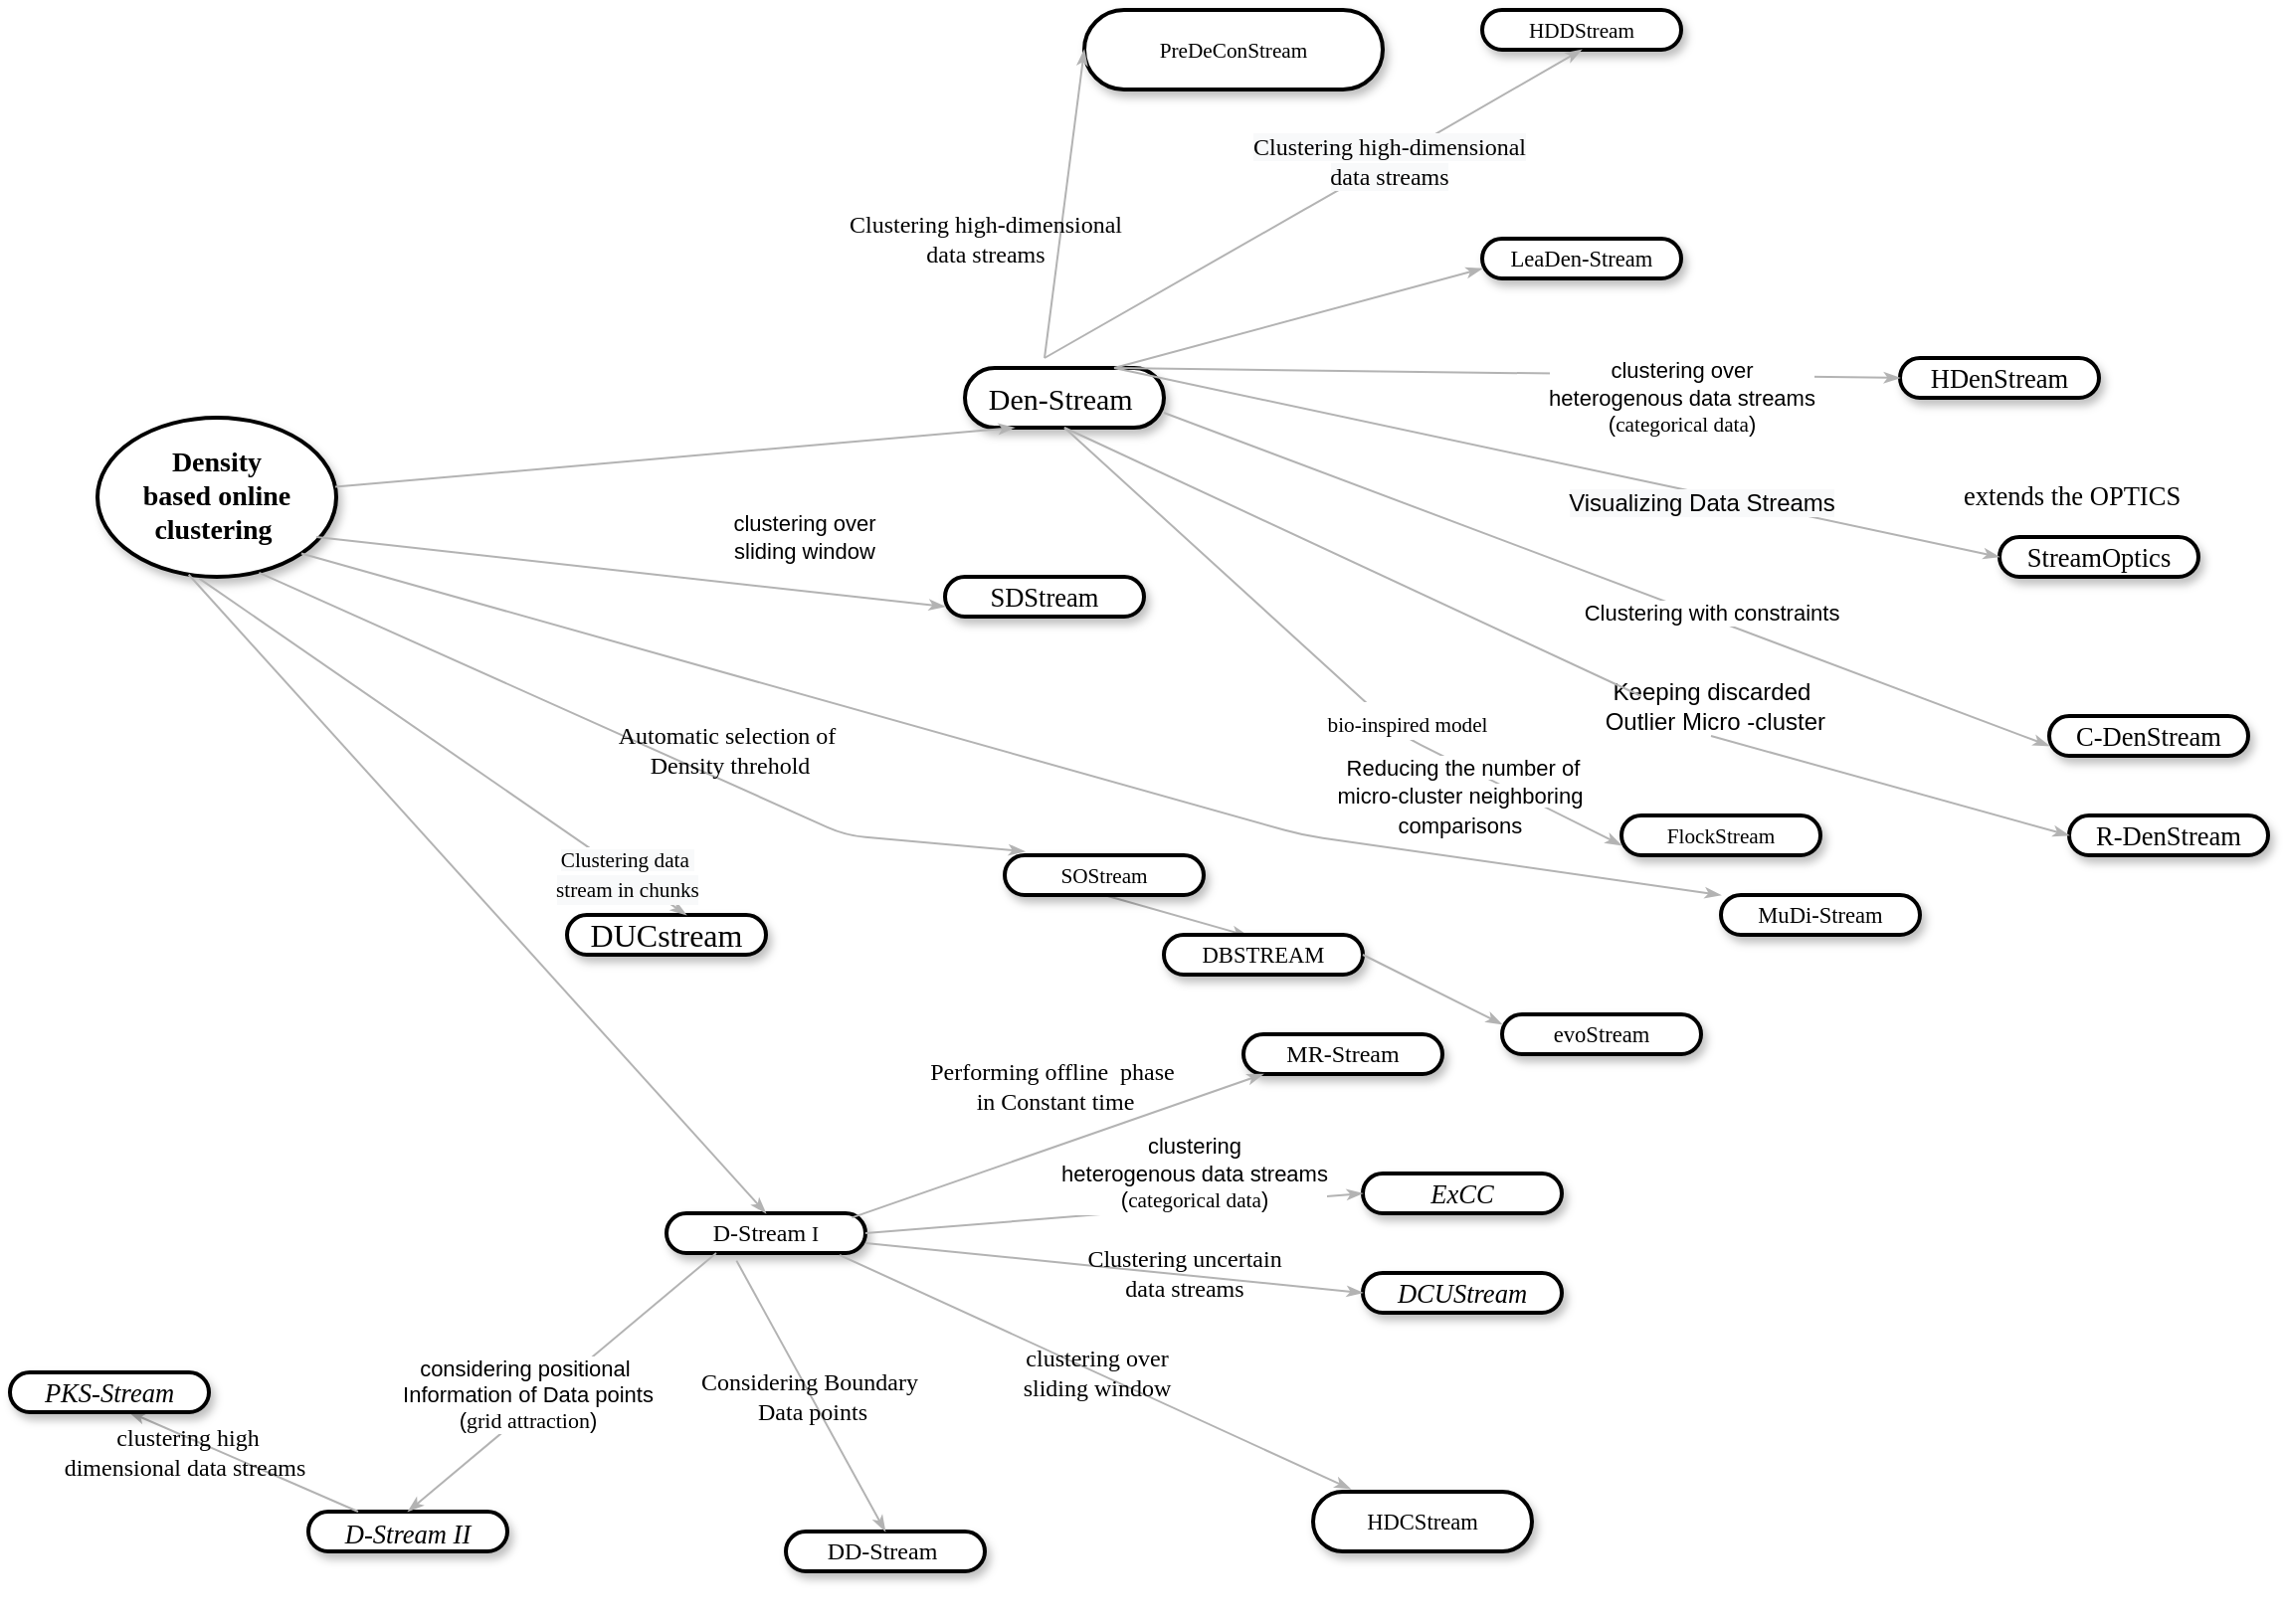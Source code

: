 <mxfile version="14.6.13" type="github">
  <diagram id="vC8MUbUzWCX_51-6zcpq" name="Page-1">
    <mxGraphModel dx="1483" dy="1872" grid="1" gridSize="10" guides="1" tooltips="1" connect="1" arrows="1" fold="1" page="1" pageScale="1" pageWidth="827" pageHeight="1169" math="0" shadow="0">
      <root>
        <mxCell id="0" />
        <mxCell id="1" parent="0" />
        <mxCell id="GQUQIpwMeG1TE3_5Z9F7-64" value="&lt;div style=&quot;font-size: 14px&quot;&gt;&lt;span style=&quot;font-family: &amp;#34;calibri&amp;#34;&quot;&gt;&lt;font style=&quot;font-size: 14px&quot;&gt;&lt;b&gt;Density&lt;/b&gt;&lt;/font&gt;&lt;/span&gt;&lt;/div&gt;&lt;div style=&quot;font-size: 14px&quot;&gt;&lt;span style=&quot;font-family: &amp;#34;calibri&amp;#34;&quot;&gt;&lt;font style=&quot;font-size: 14px&quot;&gt;&lt;b&gt;based online clustering&amp;nbsp;&lt;/b&gt;&lt;/font&gt;&lt;/span&gt;&lt;/div&gt;" style="ellipse;whiteSpace=wrap;html=1;rounded=1;shadow=1;comic=0;labelBackgroundColor=none;strokeWidth=2;fontFamily=Verdana;fontSize=12;align=center;" vertex="1" parent="1">
          <mxGeometry x="294" y="-190" width="120" height="80" as="geometry" />
        </mxCell>
        <mxCell id="GQUQIpwMeG1TE3_5Z9F7-66" value="&lt;div&gt;&lt;span style=&quot;font-family: &amp;#34;calibri&amp;#34;&quot;&gt;&lt;font style=&quot;font-size: 15px&quot;&gt;Den-Stream&amp;nbsp;&lt;/font&gt;&lt;/span&gt;&lt;/div&gt;" style="whiteSpace=wrap;html=1;rounded=1;shadow=1;comic=0;labelBackgroundColor=none;strokeWidth=2;fontFamily=Verdana;fontSize=12;align=center;arcSize=50;" vertex="1" parent="1">
          <mxGeometry x="730" y="-215" width="100" height="30" as="geometry" />
        </mxCell>
        <mxCell id="GQUQIpwMeG1TE3_5Z9F7-67" value="&lt;span&gt;MR-Stream&lt;/span&gt;" style="whiteSpace=wrap;html=1;rounded=1;shadow=1;comic=0;labelBackgroundColor=none;strokeWidth=2;fontFamily=Verdana;fontSize=12;align=center;arcSize=50;" vertex="1" parent="1">
          <mxGeometry x="870" y="120" width="100" height="20" as="geometry" />
        </mxCell>
        <mxCell id="GQUQIpwMeG1TE3_5Z9F7-68" value="&lt;span&gt;D-Stream&amp;nbsp;&lt;/span&gt;&lt;span style=&quot;font-family: &amp;#34;cmr8&amp;#34; ; font-size: 10.627px&quot;&gt;I&lt;/span&gt;" style="whiteSpace=wrap;html=1;rounded=1;shadow=1;comic=0;labelBackgroundColor=none;strokeWidth=2;fontFamily=Verdana;fontSize=12;align=center;arcSize=50;" vertex="1" parent="1">
          <mxGeometry x="580" y="210" width="100" height="20" as="geometry" />
        </mxCell>
        <mxCell id="GQUQIpwMeG1TE3_5Z9F7-69" value="&lt;p class=&quot;MsoNormal&quot;&gt;&lt;span style=&quot;font-size: 12.0pt&quot;&gt;&lt;font face=&quot;Calibri&quot;&gt;DUCstream&lt;/font&gt;&lt;/span&gt;&lt;/p&gt;" style="whiteSpace=wrap;html=1;rounded=1;shadow=1;comic=0;labelBackgroundColor=none;strokeWidth=2;fontFamily=Verdana;fontSize=12;align=center;arcSize=50;" vertex="1" parent="1">
          <mxGeometry x="530" y="60" width="100" height="20" as="geometry" />
        </mxCell>
        <mxCell id="GQUQIpwMeG1TE3_5Z9F7-72" value="" style="edgeStyle=none;rounded=1;html=1;labelBackgroundColor=none;startArrow=none;startFill=0;startSize=5;endArrow=classicThin;endFill=1;endSize=5;jettySize=auto;orthogonalLoop=1;strokeColor=#B3B3B3;strokeWidth=1;fontFamily=Verdana;fontSize=12;exitX=0.5;exitY=1;exitDx=0;exitDy=0;entryX=0.424;entryY=0.03;entryDx=0;entryDy=0;entryPerimeter=0;" edge="1" parent="1" source="GQUQIpwMeG1TE3_5Z9F7-92" target="GQUQIpwMeG1TE3_5Z9F7-115">
          <mxGeometry x="0.071" y="29" relative="1" as="geometry">
            <mxPoint x="870" y="130" as="targetPoint" />
            <Array as="points">
              <mxPoint x="800" y="50" />
            </Array>
            <mxPoint as="offset" />
          </mxGeometry>
        </mxCell>
        <mxCell id="GQUQIpwMeG1TE3_5Z9F7-73" value="" style="edgeStyle=none;rounded=1;html=1;labelBackgroundColor=none;startArrow=none;startFill=0;startSize=5;endArrow=classicThin;endFill=1;endSize=5;jettySize=auto;orthogonalLoop=1;strokeColor=#B3B3B3;strokeWidth=1;fontFamily=Verdana;fontSize=12;entryX=0.25;entryY=1;entryDx=0;entryDy=0;" edge="1" parent="1" source="GQUQIpwMeG1TE3_5Z9F7-64" target="GQUQIpwMeG1TE3_5Z9F7-66">
          <mxGeometry x="-0.269" y="15" relative="1" as="geometry">
            <mxPoint x="740" y="-190" as="targetPoint" />
            <mxPoint as="offset" />
          </mxGeometry>
        </mxCell>
        <mxCell id="GQUQIpwMeG1TE3_5Z9F7-74" value="&lt;span style=&quot;font-family: &amp;#34;cmr10&amp;#34; ; font-size: 13.28px ; text-align: left&quot;&gt;StreamOptics&lt;/span&gt;" style="whiteSpace=wrap;html=1;rounded=1;shadow=1;comic=0;labelBackgroundColor=none;strokeWidth=2;fontFamily=Verdana;fontSize=12;align=center;arcSize=50;" vertex="1" parent="1">
          <mxGeometry x="1250" y="-130" width="100" height="20" as="geometry" />
        </mxCell>
        <mxCell id="GQUQIpwMeG1TE3_5Z9F7-75" value="&#xa;&#xa;&lt;span style=&quot;color: rgb(0, 0, 0); font-family: helvetica; font-size: 12px; font-style: normal; font-weight: 400; letter-spacing: normal; text-align: center; text-indent: 0px; text-transform: none; word-spacing: 0px; background-color: rgb(248, 249, 250); display: inline; float: none;&quot;&gt;Visualizing Data Streams&lt;/span&gt;&#xa;&#xa;" style="edgeStyle=none;rounded=1;html=1;labelBackgroundColor=none;startArrow=none;startFill=0;startSize=5;endArrow=classicThin;endFill=1;endSize=5;jettySize=auto;orthogonalLoop=1;strokeColor=#B3B3B3;strokeWidth=1;fontFamily=Verdana;fontSize=12;entryX=0;entryY=0.5;entryDx=0;entryDy=0;exitX=0.75;exitY=0;exitDx=0;exitDy=0;" edge="1" parent="1" source="GQUQIpwMeG1TE3_5Z9F7-66" target="GQUQIpwMeG1TE3_5Z9F7-74">
          <mxGeometry x="0.33" y="-5" relative="1" as="geometry">
            <mxPoint x="780" y="-180" as="sourcePoint" />
            <mxPoint x="972.105" y="-410.0" as="targetPoint" />
            <mxPoint as="offset" />
          </mxGeometry>
        </mxCell>
        <mxCell id="GQUQIpwMeG1TE3_5Z9F7-76" value="&lt;span style=&quot;font-family: &amp;#34;cmr10&amp;#34; ; font-size: 13.28px ; text-align: left&quot;&gt;C-DenStream&lt;/span&gt;" style="whiteSpace=wrap;html=1;rounded=1;shadow=1;comic=0;labelBackgroundColor=none;strokeWidth=2;fontFamily=Verdana;fontSize=12;align=center;arcSize=50;" vertex="1" parent="1">
          <mxGeometry x="1275" y="-40" width="100" height="20" as="geometry" />
        </mxCell>
        <mxCell id="GQUQIpwMeG1TE3_5Z9F7-77" value="&lt;div style=&quot;text-align: left&quot;&gt;&lt;span style=&quot;font-size: 13.28px&quot;&gt;&lt;font face=&quot;cmr10&quot;&gt;R-DenStream&lt;/font&gt;&lt;/span&gt;&lt;/div&gt;" style="whiteSpace=wrap;html=1;rounded=1;shadow=1;comic=0;labelBackgroundColor=none;strokeWidth=2;fontFamily=Verdana;fontSize=12;align=center;arcSize=50;" vertex="1" parent="1">
          <mxGeometry x="1285" y="10" width="100" height="20" as="geometry" />
        </mxCell>
        <mxCell id="GQUQIpwMeG1TE3_5Z9F7-78" value="&lt;span style=&quot;font-family: &amp;#34;cmr10&amp;#34; ; font-size: 13.28px ; text-align: left&quot;&gt;SDStream&lt;/span&gt;" style="whiteSpace=wrap;html=1;rounded=1;shadow=1;comic=0;labelBackgroundColor=none;strokeWidth=2;fontFamily=Verdana;fontSize=12;align=center;arcSize=50;" vertex="1" parent="1">
          <mxGeometry x="720" y="-110" width="100" height="20" as="geometry" />
        </mxCell>
        <mxCell id="GQUQIpwMeG1TE3_5Z9F7-79" value="&lt;span style=&quot;font-family: &amp;#34;cmr10&amp;#34; ; font-size: 13.28px ; text-align: left&quot;&gt;HDenStream&lt;/span&gt;" style="whiteSpace=wrap;html=1;rounded=1;shadow=1;comic=0;labelBackgroundColor=none;strokeWidth=2;fontFamily=Verdana;fontSize=12;align=center;arcSize=50;" vertex="1" parent="1">
          <mxGeometry x="1200" y="-220" width="100" height="20" as="geometry" />
        </mxCell>
        <mxCell id="GQUQIpwMeG1TE3_5Z9F7-80" value="" style="edgeStyle=none;rounded=1;html=1;labelBackgroundColor=none;startArrow=none;startFill=0;startSize=5;endArrow=classicThin;endFill=1;endSize=5;jettySize=auto;orthogonalLoop=1;strokeColor=#B3B3B3;strokeWidth=1;fontFamily=Verdana;fontSize=12;exitX=1;exitY=0.75;exitDx=0;exitDy=0;entryX=0;entryY=0.75;entryDx=0;entryDy=0;" edge="1" parent="1" source="GQUQIpwMeG1TE3_5Z9F7-66" target="GQUQIpwMeG1TE3_5Z9F7-76">
          <mxGeometry relative="1" as="geometry">
            <mxPoint x="800" y="-225" as="sourcePoint" />
            <mxPoint x="980" y="-230.0" as="targetPoint" />
          </mxGeometry>
        </mxCell>
        <mxCell id="GQUQIpwMeG1TE3_5Z9F7-81" value="Clustering with constraints" style="edgeLabel;html=1;align=center;verticalAlign=middle;resizable=0;points=[];" vertex="1" connectable="0" parent="GQUQIpwMeG1TE3_5Z9F7-80">
          <mxGeometry x="0.28" relative="1" as="geometry">
            <mxPoint x="-10" y="-7" as="offset" />
          </mxGeometry>
        </mxCell>
        <mxCell id="GQUQIpwMeG1TE3_5Z9F7-82" value="" style="edgeStyle=none;rounded=1;html=1;labelBackgroundColor=none;startArrow=none;startFill=0;startSize=5;endArrow=classicThin;endFill=1;endSize=5;jettySize=auto;orthogonalLoop=1;strokeColor=#B3B3B3;strokeWidth=1;fontFamily=Verdana;fontSize=12;exitX=0.5;exitY=1;exitDx=0;exitDy=0;entryX=0;entryY=0.5;entryDx=0;entryDy=0;" edge="1" parent="1" source="GQUQIpwMeG1TE3_5Z9F7-87" target="GQUQIpwMeG1TE3_5Z9F7-77">
          <mxGeometry relative="1" as="geometry">
            <mxPoint x="1055" y="-45" as="sourcePoint" />
            <mxPoint x="1235" y="-50.0" as="targetPoint" />
          </mxGeometry>
        </mxCell>
        <mxCell id="GQUQIpwMeG1TE3_5Z9F7-83" value="" style="edgeStyle=none;rounded=1;html=1;labelBackgroundColor=none;startArrow=none;startFill=0;startSize=5;endArrow=classicThin;endFill=1;endSize=5;jettySize=auto;orthogonalLoop=1;strokeColor=#B3B3B3;strokeWidth=1;fontFamily=Verdana;fontSize=12;entryX=0;entryY=0.75;entryDx=0;entryDy=0;exitX=0.917;exitY=0.75;exitDx=0;exitDy=0;exitPerimeter=0;" edge="1" parent="1" source="GQUQIpwMeG1TE3_5Z9F7-64" target="GQUQIpwMeG1TE3_5Z9F7-78">
          <mxGeometry relative="1" as="geometry">
            <mxPoint x="670" y="-130" as="sourcePoint" />
            <mxPoint x="1000" y="-210.0" as="targetPoint" />
          </mxGeometry>
        </mxCell>
        <mxCell id="GQUQIpwMeG1TE3_5Z9F7-84" value="clustering over &lt;br&gt;sliding window" style="edgeLabel;html=1;align=center;verticalAlign=middle;resizable=0;points=[];" vertex="1" connectable="0" parent="GQUQIpwMeG1TE3_5Z9F7-83">
          <mxGeometry x="0.446" y="1" relative="1" as="geometry">
            <mxPoint x="16" y="-25" as="offset" />
          </mxGeometry>
        </mxCell>
        <mxCell id="GQUQIpwMeG1TE3_5Z9F7-85" value="" style="edgeStyle=none;rounded=1;html=1;labelBackgroundColor=none;startArrow=none;startFill=0;startSize=5;endArrow=classicThin;endFill=1;endSize=5;jettySize=auto;orthogonalLoop=1;strokeColor=#B3B3B3;strokeWidth=1;fontFamily=Verdana;fontSize=12;entryX=0;entryY=0.5;entryDx=0;entryDy=0;exitX=0.75;exitY=0;exitDx=0;exitDy=0;" edge="1" parent="1" source="GQUQIpwMeG1TE3_5Z9F7-66" target="GQUQIpwMeG1TE3_5Z9F7-79">
          <mxGeometry relative="1" as="geometry">
            <mxPoint x="750" y="-210" as="sourcePoint" />
            <mxPoint x="850" y="-135" as="targetPoint" />
            <Array as="points" />
          </mxGeometry>
        </mxCell>
        <mxCell id="GQUQIpwMeG1TE3_5Z9F7-86" value="clustering over &lt;br&gt;heterogenous data streams&lt;br&gt;(&lt;span style=&quot;font-family: &amp;#34;cmr8&amp;#34; ; font-size: 7.97pt&quot;&gt;categorical data&lt;/span&gt;)" style="edgeLabel;html=1;align=center;verticalAlign=middle;resizable=0;points=[];" vertex="1" connectable="0" parent="GQUQIpwMeG1TE3_5Z9F7-85">
          <mxGeometry x="0.239" y="2" relative="1" as="geometry">
            <mxPoint x="40" y="14" as="offset" />
          </mxGeometry>
        </mxCell>
        <mxCell id="GQUQIpwMeG1TE3_5Z9F7-87" value="Keeping discarded&lt;br&gt;&amp;nbsp;Outlier Micro -cluster" style="text;html=1;align=center;verticalAlign=middle;resizable=0;points=[];autosize=1;strokeColor=none;" vertex="1" parent="1">
          <mxGeometry x="1040" y="-60" width="130" height="30" as="geometry" />
        </mxCell>
        <mxCell id="GQUQIpwMeG1TE3_5Z9F7-88" value="" style="edgeStyle=none;rounded=1;html=1;labelBackgroundColor=none;startArrow=none;startFill=0;startSize=5;endArrow=none;endFill=1;endSize=5;jettySize=auto;orthogonalLoop=1;strokeColor=#B3B3B3;strokeWidth=1;fontFamily=Verdana;fontSize=12;exitX=0.5;exitY=1;exitDx=0;exitDy=0;" edge="1" parent="1" source="GQUQIpwMeG1TE3_5Z9F7-66">
          <mxGeometry relative="1" as="geometry">
            <mxPoint x="740" y="-220" as="sourcePoint" />
            <mxPoint x="1070" y="-50" as="targetPoint" />
          </mxGeometry>
        </mxCell>
        <mxCell id="GQUQIpwMeG1TE3_5Z9F7-89" value="&lt;div&gt;&lt;span style=&quot;font-size: 7.97pt ; font-family: &amp;#34;cmr8&amp;#34;&quot;&gt;PreDeCon&lt;/span&gt;&lt;span style=&quot;font-family: &amp;#34;cmr8&amp;#34; ; font-size: 7.97pt&quot;&gt;Stream&lt;/span&gt;&lt;/div&gt;" style="whiteSpace=wrap;html=1;rounded=1;shadow=1;comic=0;labelBackgroundColor=none;strokeWidth=2;fontFamily=Verdana;fontSize=12;align=center;arcSize=50;" vertex="1" parent="1">
          <mxGeometry x="790" y="-395" width="150" height="40" as="geometry" />
        </mxCell>
        <mxCell id="GQUQIpwMeG1TE3_5Z9F7-90" value="&lt;div&gt;&lt;span style=&quot;font-size: 7.97pt ; font-family: &amp;#34;cmr8&amp;#34;&quot;&gt;HDDStream&lt;/span&gt;&lt;/div&gt;" style="whiteSpace=wrap;html=1;rounded=1;shadow=1;comic=0;labelBackgroundColor=none;strokeWidth=2;fontFamily=Verdana;fontSize=12;align=center;arcSize=50;" vertex="1" parent="1">
          <mxGeometry x="990" y="-395" width="100" height="20" as="geometry" />
        </mxCell>
        <mxCell id="GQUQIpwMeG1TE3_5Z9F7-91" value="&lt;div style=&quot;text-align: left&quot;&gt;&lt;span style=&quot;font-family: &amp;#34;cmr8&amp;#34; ; font-size: 10.627px&quot;&gt;FlockStream&lt;/span&gt;&lt;br&gt;&lt;/div&gt;" style="whiteSpace=wrap;html=1;rounded=1;shadow=1;comic=0;labelBackgroundColor=none;strokeWidth=2;fontFamily=Verdana;fontSize=12;align=center;arcSize=50;" vertex="1" parent="1">
          <mxGeometry x="1060" y="10" width="100" height="20" as="geometry" />
        </mxCell>
        <mxCell id="GQUQIpwMeG1TE3_5Z9F7-92" value="&lt;div style=&quot;text-align: left&quot;&gt;&lt;span style=&quot;font-family: &amp;#34;cmr8&amp;#34; ; font-size: 10.627px&quot;&gt;SOStream&lt;/span&gt;&lt;br&gt;&lt;/div&gt;" style="whiteSpace=wrap;html=1;rounded=1;shadow=1;comic=0;labelBackgroundColor=none;strokeWidth=2;fontFamily=Verdana;fontSize=12;align=center;arcSize=50;" vertex="1" parent="1">
          <mxGeometry x="750" y="30" width="100" height="20" as="geometry" />
        </mxCell>
        <mxCell id="GQUQIpwMeG1TE3_5Z9F7-93" value="Clustering high-dimensional &lt;br&gt;data streams" style="edgeStyle=none;rounded=1;html=1;labelBackgroundColor=none;startArrow=none;startFill=0;startSize=5;endArrow=classicThin;endFill=1;endSize=5;jettySize=auto;orthogonalLoop=1;strokeColor=#B3B3B3;strokeWidth=1;fontFamily=Verdana;fontSize=12;entryX=0;entryY=0.5;entryDx=0;entryDy=0;" edge="1" parent="1" target="GQUQIpwMeG1TE3_5Z9F7-89">
          <mxGeometry x="-0.288" y="37" relative="1" as="geometry">
            <mxPoint x="770" y="-220" as="sourcePoint" />
            <mxPoint x="1030" y="-260.0" as="targetPoint" />
            <mxPoint as="offset" />
          </mxGeometry>
        </mxCell>
        <mxCell id="GQUQIpwMeG1TE3_5Z9F7-94" value="" style="edgeStyle=none;rounded=1;html=1;labelBackgroundColor=none;startArrow=none;startFill=0;startSize=5;endArrow=classicThin;endFill=1;endSize=5;jettySize=auto;orthogonalLoop=1;strokeColor=#B3B3B3;strokeWidth=1;fontFamily=Verdana;fontSize=12;entryX=0.5;entryY=1;entryDx=0;entryDy=0;" edge="1" parent="1" target="GQUQIpwMeG1TE3_5Z9F7-90">
          <mxGeometry relative="1" as="geometry">
            <mxPoint x="770" y="-220" as="sourcePoint" />
            <mxPoint x="1010" y="-420" as="targetPoint" />
            <Array as="points">
              <mxPoint x="910" y="-300" />
            </Array>
          </mxGeometry>
        </mxCell>
        <mxCell id="GQUQIpwMeG1TE3_5Z9F7-95" value="&lt;span style=&quot;font-family: &amp;#34;verdana&amp;#34; ; font-size: 12px ; background-color: rgb(248 , 249 , 250)&quot;&gt;Clustering high-dimensional&lt;/span&gt;&lt;br style=&quot;font-family: &amp;#34;verdana&amp;#34; ; font-size: 12px ; background-color: rgb(248 , 249 , 250)&quot;&gt;&lt;span style=&quot;font-family: &amp;#34;verdana&amp;#34; ; font-size: 12px ; background-color: rgb(248 , 249 , 250)&quot;&gt;data streams&lt;/span&gt;" style="edgeLabel;html=1;align=center;verticalAlign=middle;resizable=0;points=[];" vertex="1" connectable="0" parent="GQUQIpwMeG1TE3_5Z9F7-94">
          <mxGeometry x="0.275" y="1" relative="1" as="geometry">
            <mxPoint x="1" as="offset" />
          </mxGeometry>
        </mxCell>
        <mxCell id="GQUQIpwMeG1TE3_5Z9F7-96" value="" style="edgeStyle=none;rounded=1;html=1;labelBackgroundColor=none;startArrow=none;startFill=0;startSize=5;endArrow=classicThin;endFill=1;endSize=5;jettySize=auto;orthogonalLoop=1;strokeColor=#B3B3B3;strokeWidth=1;fontFamily=Verdana;fontSize=12;exitX=0.426;exitY=1.01;exitDx=0;exitDy=0;exitPerimeter=0;entryX=0.6;entryY=0;entryDx=0;entryDy=0;entryPerimeter=0;" edge="1" parent="1" source="GQUQIpwMeG1TE3_5Z9F7-64" target="GQUQIpwMeG1TE3_5Z9F7-69">
          <mxGeometry relative="1" as="geometry">
            <mxPoint x="477.574" y="-227.574" as="sourcePoint" />
            <mxPoint x="450" y="33" as="targetPoint" />
          </mxGeometry>
        </mxCell>
        <mxCell id="GQUQIpwMeG1TE3_5Z9F7-124" value="&lt;span style=&quot;font-family: &amp;#34;cmr8&amp;#34; ; font-size: 7.97pt ; background-color: rgb(248 , 249 , 250)&quot;&gt;Clustering data&amp;nbsp;&lt;/span&gt;&lt;br&gt;&lt;div style=&quot;font-family: &amp;#34;verdana&amp;#34; ; font-size: 12px ; background-color: rgb(248 , 249 , 250)&quot;&gt;&lt;span style=&quot;font-size: 7.97pt ; font-family: &amp;#34;cmr8&amp;#34;&quot;&gt;stream in chunks&lt;/span&gt;&lt;/div&gt;" style="edgeLabel;html=1;align=center;verticalAlign=middle;resizable=0;points=[];" vertex="1" connectable="0" parent="GQUQIpwMeG1TE3_5Z9F7-96">
          <mxGeometry x="0.566" y="2" relative="1" as="geometry">
            <mxPoint x="22" y="18" as="offset" />
          </mxGeometry>
        </mxCell>
        <mxCell id="GQUQIpwMeG1TE3_5Z9F7-97" value="&lt;div&gt;&lt;span style=&quot;font-size: 9.963pt ; font-family: &amp;#34;cmr10&amp;#34; ; color: rgb(0 , 0 , 0)&quot;&gt;extends the OP&lt;/span&gt;&lt;span style=&quot;font-family: &amp;#34;cmr10&amp;#34; ; font-size: 9.963pt&quot;&gt;TICS&lt;/span&gt;&lt;/div&gt;" style="text;whiteSpace=wrap;html=1;" vertex="1" parent="1">
          <mxGeometry x="1230" y="-165" width="140" height="30" as="geometry" />
        </mxCell>
        <mxCell id="GQUQIpwMeG1TE3_5Z9F7-98" value="Automatic selection of&lt;br&gt;&amp;nbsp;Density threhold" style="edgeStyle=none;rounded=1;html=1;labelBackgroundColor=none;startArrow=none;startFill=0;startSize=5;endArrow=classicThin;endFill=1;endSize=5;jettySize=auto;orthogonalLoop=1;strokeColor=#B3B3B3;strokeWidth=1;fontFamily=Verdana;fontSize=12;entryX=0.101;entryY=-0.097;entryDx=0;entryDy=0;exitX=0.677;exitY=0.974;exitDx=0;exitDy=0;exitPerimeter=0;entryPerimeter=0;" edge="1" parent="1" source="GQUQIpwMeG1TE3_5Z9F7-64" target="GQUQIpwMeG1TE3_5Z9F7-92">
          <mxGeometry x="0.212" y="15" relative="1" as="geometry">
            <mxPoint x="658.322" y="-109.222" as="sourcePoint" />
            <mxPoint x="770" y="-20" as="targetPoint" />
            <Array as="points">
              <mxPoint x="670" y="20" />
            </Array>
            <mxPoint as="offset" />
          </mxGeometry>
        </mxCell>
        <mxCell id="GQUQIpwMeG1TE3_5Z9F7-99" value="&#xa;&#xa;&lt;span style=&quot;color: rgb(0, 0, 0); font-family: helvetica; font-size: 11px; font-style: normal; font-weight: 400; letter-spacing: normal; text-align: center; text-indent: 0px; text-transform: none; word-spacing: 0px; background-color: rgb(255, 255, 255); display: inline; float: none;&quot;&gt;Reducing the number of&lt;/span&gt;&lt;br style=&quot;color: rgb(0, 0, 0); font-family: helvetica; font-size: 11px; font-style: normal; font-weight: 400; letter-spacing: normal; text-align: center; text-indent: 0px; text-transform: none; word-spacing: 0px;&quot;&gt;&lt;span style=&quot;color: rgb(0, 0, 0); font-family: helvetica; font-size: 11px; font-style: normal; font-weight: 400; letter-spacing: normal; text-align: center; text-indent: 0px; text-transform: none; word-spacing: 0px; background-color: rgb(255, 255, 255); display: inline; float: none;&quot;&gt;micro-cluster neighboring&amp;nbsp;&lt;/span&gt;&lt;br style=&quot;color: rgb(0, 0, 0); font-family: helvetica; font-size: 11px; font-style: normal; font-weight: 400; letter-spacing: normal; text-align: center; text-indent: 0px; text-transform: none; word-spacing: 0px;&quot;&gt;&lt;span style=&quot;color: rgb(0, 0, 0); font-family: helvetica; font-size: 11px; font-style: normal; font-weight: 400; letter-spacing: normal; text-align: center; text-indent: 0px; text-transform: none; word-spacing: 0px; background-color: rgb(255, 255, 255); display: inline; float: none;&quot;&gt;comparisons&amp;nbsp;&lt;/span&gt;&#xa;&#xa;" style="edgeStyle=none;rounded=1;html=1;labelBackgroundColor=none;startArrow=none;startFill=0;startSize=5;endArrow=classicThin;endFill=1;endSize=5;jettySize=auto;orthogonalLoop=1;strokeColor=#B3B3B3;strokeWidth=1;fontFamily=Verdana;fontSize=12;entryX=0;entryY=0.75;entryDx=0;entryDy=0;exitX=0.5;exitY=1;exitDx=0;exitDy=0;" edge="1" parent="1" source="GQUQIpwMeG1TE3_5Z9F7-66" target="GQUQIpwMeG1TE3_5Z9F7-91">
          <mxGeometry x="0.531" y="-13" relative="1" as="geometry">
            <mxPoint x="770" y="-180" as="sourcePoint" />
            <mxPoint x="770" y="-20" as="targetPoint" />
            <Array as="points">
              <mxPoint x="950" y="-30" />
            </Array>
            <mxPoint as="offset" />
          </mxGeometry>
        </mxCell>
        <mxCell id="GQUQIpwMeG1TE3_5Z9F7-100" value="&lt;div&gt;&lt;span style=&quot;font-size: 12pt&quot;&gt; &lt;/span&gt;&lt;span style=&quot;font-size: 7.97pt ; font-family: &amp;#34;cmr8&amp;#34;&quot;&gt;bio-inspired model&lt;/span&gt;&lt;/div&gt;" style="edgeLabel;html=1;align=center;verticalAlign=middle;resizable=0;points=[];" vertex="1" connectable="0" parent="GQUQIpwMeG1TE3_5Z9F7-99">
          <mxGeometry x="-0.035" y="-4" relative="1" as="geometry">
            <mxPoint x="48" y="29" as="offset" />
          </mxGeometry>
        </mxCell>
        <mxCell id="GQUQIpwMeG1TE3_5Z9F7-101" value="" style="edgeStyle=none;rounded=1;html=1;labelBackgroundColor=none;startArrow=none;startFill=0;startSize=5;endArrow=classicThin;endFill=1;endSize=5;jettySize=auto;orthogonalLoop=1;strokeColor=#B3B3B3;strokeWidth=1;fontFamily=Verdana;fontSize=12;entryX=0.5;entryY=0;entryDx=0;entryDy=0;exitX=0.382;exitY=0.986;exitDx=0;exitDy=0;exitPerimeter=0;" edge="1" parent="1" target="GQUQIpwMeG1TE3_5Z9F7-68" source="GQUQIpwMeG1TE3_5Z9F7-64">
          <mxGeometry relative="1" as="geometry">
            <mxPoint x="600" y="-110" as="sourcePoint" />
            <mxPoint x="460" y="50.0" as="targetPoint" />
          </mxGeometry>
        </mxCell>
        <mxCell id="GQUQIpwMeG1TE3_5Z9F7-102" value="&lt;span&gt;DD-Stream&amp;nbsp;&lt;/span&gt;" style="whiteSpace=wrap;html=1;rounded=1;shadow=1;comic=0;labelBackgroundColor=none;strokeWidth=2;fontFamily=Verdana;fontSize=12;align=center;arcSize=50;" vertex="1" parent="1">
          <mxGeometry x="640" y="370" width="100" height="20" as="geometry" />
        </mxCell>
        <mxCell id="GQUQIpwMeG1TE3_5Z9F7-103" value="&lt;div&gt;&lt;span style=&quot;font-size: 12pt&quot;&gt; &lt;/span&gt;&lt;span style=&quot;font-size: 9.963pt ; font-family: &amp;#34;cmsl10&amp;#34; ; font-style: italic&quot;&gt;D-Stream II&lt;/span&gt;&lt;/div&gt;" style="whiteSpace=wrap;html=1;rounded=1;shadow=1;comic=0;labelBackgroundColor=none;strokeWidth=2;fontFamily=Verdana;fontSize=12;align=center;arcSize=50;" vertex="1" parent="1">
          <mxGeometry x="400" y="360" width="100" height="20" as="geometry" />
        </mxCell>
        <mxCell id="GQUQIpwMeG1TE3_5Z9F7-104" value="&lt;div&gt;&lt;span style=&quot;font-size: 9.963pt ; font-family: &amp;#34;cmsl10&amp;#34; ; font-style: italic&quot;&gt;DCUStream&lt;/span&gt;&lt;/div&gt;" style="whiteSpace=wrap;html=1;rounded=1;shadow=1;comic=0;labelBackgroundColor=none;strokeWidth=2;fontFamily=Verdana;fontSize=12;align=center;arcSize=50;" vertex="1" parent="1">
          <mxGeometry x="930" y="240" width="100" height="20" as="geometry" />
        </mxCell>
        <mxCell id="GQUQIpwMeG1TE3_5Z9F7-105" value="&#xa;&#xa;&#xa;&lt;div&gt;&lt;span style=&quot;font-size: 8.468pt ; font-family: &amp;quot;advpcourier&amp;quot; ; color: rgb(0 , 0 , 0)&quot;&gt;HDCStream&lt;/span&gt;&lt;/div&gt;&#xa;&#xa;&#xa;" style="whiteSpace=wrap;html=1;rounded=1;shadow=1;comic=0;labelBackgroundColor=none;strokeWidth=2;fontFamily=Verdana;fontSize=12;align=center;arcSize=50;" vertex="1" parent="1">
          <mxGeometry x="905" y="350" width="110" height="30" as="geometry" />
        </mxCell>
        <mxCell id="GQUQIpwMeG1TE3_5Z9F7-106" value="&lt;div&gt;&lt;span style=&quot;font-size: 9.963pt ; font-family: &amp;#34;cmsl10&amp;#34; ; font-style: italic&quot;&gt;ExCC&lt;/span&gt;&lt;/div&gt;" style="whiteSpace=wrap;html=1;rounded=1;shadow=1;comic=0;labelBackgroundColor=none;strokeWidth=2;fontFamily=Verdana;fontSize=12;align=center;arcSize=50;" vertex="1" parent="1">
          <mxGeometry x="930" y="190" width="100" height="20" as="geometry" />
        </mxCell>
        <mxCell id="GQUQIpwMeG1TE3_5Z9F7-107" value="" style="edgeStyle=none;rounded=1;html=1;labelBackgroundColor=none;startArrow=none;startFill=0;startSize=5;endArrow=classicThin;endFill=1;endSize=5;jettySize=auto;orthogonalLoop=1;strokeColor=#B3B3B3;strokeWidth=1;fontFamily=Verdana;fontSize=12;entryX=0.5;entryY=0;entryDx=0;entryDy=0;exitX=0.25;exitY=1;exitDx=0;exitDy=0;" edge="1" parent="1" source="GQUQIpwMeG1TE3_5Z9F7-68" target="GQUQIpwMeG1TE3_5Z9F7-103">
          <mxGeometry relative="1" as="geometry">
            <mxPoint x="600" y="220" as="sourcePoint" />
            <mxPoint x="619.579" y="220.0" as="targetPoint" />
          </mxGeometry>
        </mxCell>
        <mxCell id="GQUQIpwMeG1TE3_5Z9F7-108" value="&lt;font style=&quot;font-size: 11px&quot;&gt;considering positional&amp;nbsp;&lt;br style=&quot;font-size: 11px&quot;&gt;Information of Data points&lt;br style=&quot;font-size: 11px&quot;&gt;(&lt;span style=&quot;font-family: &amp;#34;cmr8&amp;#34; ; font-size: 11px&quot;&gt;grid attraction&lt;/span&gt;)&lt;/font&gt;" style="edgeLabel;html=1;align=center;verticalAlign=middle;resizable=0;points=[];" vertex="1" connectable="0" parent="GQUQIpwMeG1TE3_5Z9F7-107">
          <mxGeometry x="0.593" relative="1" as="geometry">
            <mxPoint x="28" y="-33" as="offset" />
          </mxGeometry>
        </mxCell>
        <mxCell id="GQUQIpwMeG1TE3_5Z9F7-109" value="Considering Boundary&amp;nbsp;&lt;br&gt;Data points" style="edgeStyle=none;rounded=1;html=1;labelBackgroundColor=none;startArrow=none;startFill=0;startSize=5;endArrow=classicThin;endFill=1;endSize=5;jettySize=auto;orthogonalLoop=1;strokeColor=#B3B3B3;strokeWidth=1;fontFamily=Verdana;fontSize=12;entryX=0.5;entryY=0;entryDx=0;entryDy=0;exitX=0.352;exitY=1.191;exitDx=0;exitDy=0;exitPerimeter=0;" edge="1" parent="1" source="GQUQIpwMeG1TE3_5Z9F7-68" target="GQUQIpwMeG1TE3_5Z9F7-102">
          <mxGeometry relative="1" as="geometry">
            <mxPoint x="615" y="240.0" as="sourcePoint" />
            <mxPoint x="440" y="270.0" as="targetPoint" />
          </mxGeometry>
        </mxCell>
        <mxCell id="GQUQIpwMeG1TE3_5Z9F7-110" value="clustering high &lt;br&gt;dimensional data streams&amp;nbsp;" style="edgeStyle=none;rounded=1;html=1;labelBackgroundColor=none;startArrow=none;startFill=0;startSize=5;endArrow=classicThin;endFill=1;endSize=5;jettySize=auto;orthogonalLoop=1;strokeColor=#B3B3B3;strokeWidth=1;fontFamily=Verdana;fontSize=12;entryX=0.5;entryY=1;entryDx=0;entryDy=0;exitX=0.25;exitY=0;exitDx=0;exitDy=0;" edge="1" parent="1" source="GQUQIpwMeG1TE3_5Z9F7-103">
          <mxGeometry x="0.434" y="6" relative="1" as="geometry">
            <mxPoint x="430" y="370" as="sourcePoint" />
            <mxPoint x="310" y="310" as="targetPoint" />
            <mxPoint x="-1" as="offset" />
          </mxGeometry>
        </mxCell>
        <mxCell id="GQUQIpwMeG1TE3_5Z9F7-111" value="Clustering uncertain &lt;br&gt;data streams" style="edgeStyle=none;rounded=1;html=1;labelBackgroundColor=none;startArrow=none;startFill=0;startSize=5;endArrow=classicThin;endFill=1;endSize=5;jettySize=auto;orthogonalLoop=1;strokeColor=#B3B3B3;strokeWidth=1;fontFamily=Verdana;fontSize=12;entryX=0;entryY=0.5;entryDx=0;entryDy=0;exitX=1;exitY=0.75;exitDx=0;exitDy=0;" edge="1" parent="1" source="GQUQIpwMeG1TE3_5Z9F7-68" target="GQUQIpwMeG1TE3_5Z9F7-104">
          <mxGeometry x="0.279" y="1" relative="1" as="geometry">
            <mxPoint x="715" y="368.226" as="sourcePoint" />
            <mxPoint x="770" y="371.774" as="targetPoint" />
            <mxPoint as="offset" />
          </mxGeometry>
        </mxCell>
        <mxCell id="GQUQIpwMeG1TE3_5Z9F7-112" value="" style="edgeStyle=none;rounded=1;html=1;labelBackgroundColor=none;startArrow=none;startFill=0;startSize=5;endArrow=classicThin;endFill=1;endSize=5;jettySize=auto;orthogonalLoop=1;strokeColor=#B3B3B3;strokeWidth=1;fontFamily=Verdana;fontSize=12;entryX=0;entryY=0.5;entryDx=0;entryDy=0;" edge="1" parent="1" target="GQUQIpwMeG1TE3_5Z9F7-106">
          <mxGeometry relative="1" as="geometry">
            <mxPoint x="680" y="220" as="sourcePoint" />
            <mxPoint x="805" y="450" as="targetPoint" />
          </mxGeometry>
        </mxCell>
        <mxCell id="GQUQIpwMeG1TE3_5Z9F7-113" value="clustering&lt;br&gt;heterogenous data streams&lt;br&gt;(&lt;span style=&quot;font-family: &amp;#34;cmr8&amp;#34; ; font-size: 7.97pt&quot;&gt;categorical data&lt;/span&gt;)" style="edgeLabel;html=1;align=center;verticalAlign=middle;resizable=0;points=[];" vertex="1" connectable="0" parent="GQUQIpwMeG1TE3_5Z9F7-112">
          <mxGeometry x="0.307" y="-1" relative="1" as="geometry">
            <mxPoint x="1" y="-18" as="offset" />
          </mxGeometry>
        </mxCell>
        <mxCell id="GQUQIpwMeG1TE3_5Z9F7-114" value="clustering over &lt;br&gt;sliding window" style="edgeStyle=none;rounded=1;html=1;labelBackgroundColor=none;startArrow=none;startFill=0;startSize=5;endArrow=classicThin;endFill=1;endSize=5;jettySize=auto;orthogonalLoop=1;strokeColor=#B3B3B3;strokeWidth=1;fontFamily=Verdana;fontSize=12;exitX=0.87;exitY=1.05;exitDx=0;exitDy=0;exitPerimeter=0;entryX=0.172;entryY=-0.045;entryDx=0;entryDy=0;entryPerimeter=0;" edge="1" parent="1" source="GQUQIpwMeG1TE3_5Z9F7-68" target="GQUQIpwMeG1TE3_5Z9F7-105">
          <mxGeometry relative="1" as="geometry">
            <mxPoint x="725" y="400" as="sourcePoint" />
            <mxPoint x="910" y="360" as="targetPoint" />
          </mxGeometry>
        </mxCell>
        <mxCell id="GQUQIpwMeG1TE3_5Z9F7-115" value="&lt;div style=&quot;text-align: left&quot;&gt;&lt;div&gt;&lt;span style=&quot;font-size: 8.468pt ; font-family: &amp;#34;advpcourier&amp;#34;&quot;&gt;DBSTREAM&lt;/span&gt;&lt;/div&gt;&lt;/div&gt;" style="whiteSpace=wrap;html=1;rounded=1;shadow=1;comic=0;labelBackgroundColor=none;strokeWidth=2;fontFamily=Verdana;fontSize=12;align=center;arcSize=50;" vertex="1" parent="1">
          <mxGeometry x="830" y="70" width="100" height="20" as="geometry" />
        </mxCell>
        <mxCell id="GQUQIpwMeG1TE3_5Z9F7-116" value="&lt;div style=&quot;text-align: left&quot;&gt;&lt;span style=&quot;font-family: &amp;#34;advpcourier&amp;#34; ; font-size: 11.291px&quot;&gt;evoStream&lt;/span&gt;&lt;br&gt;&lt;/div&gt;" style="whiteSpace=wrap;html=1;rounded=1;shadow=1;comic=0;labelBackgroundColor=none;strokeWidth=2;fontFamily=Verdana;fontSize=12;align=center;arcSize=50;" vertex="1" parent="1">
          <mxGeometry x="1000" y="110" width="100" height="20" as="geometry" />
        </mxCell>
        <mxCell id="GQUQIpwMeG1TE3_5Z9F7-117" value="Performing offline&amp;nbsp; phase&amp;nbsp;&lt;br&gt;in Constant time" style="edgeStyle=none;rounded=1;html=1;labelBackgroundColor=none;startArrow=none;startFill=0;startSize=5;endArrow=classicThin;endFill=1;endSize=5;jettySize=auto;orthogonalLoop=1;strokeColor=#B3B3B3;strokeWidth=1;fontFamily=Verdana;fontSize=12;exitX=0.932;exitY=0.11;exitDx=0;exitDy=0;exitPerimeter=0;" edge="1" parent="1" source="GQUQIpwMeG1TE3_5Z9F7-68">
          <mxGeometry x="0.071" y="29" relative="1" as="geometry">
            <mxPoint x="665" y="220" as="sourcePoint" />
            <mxPoint x="880" y="140" as="targetPoint" />
            <mxPoint as="offset" />
          </mxGeometry>
        </mxCell>
        <mxCell id="GQUQIpwMeG1TE3_5Z9F7-118" value="" style="edgeStyle=none;rounded=1;html=1;labelBackgroundColor=none;startArrow=none;startFill=0;startSize=5;endArrow=classicThin;endFill=1;endSize=5;jettySize=auto;orthogonalLoop=1;strokeColor=#B3B3B3;strokeWidth=1;fontFamily=Verdana;fontSize=12;exitX=1;exitY=0.5;exitDx=0;exitDy=0;entryX=0;entryY=0.25;entryDx=0;entryDy=0;" edge="1" parent="1" source="GQUQIpwMeG1TE3_5Z9F7-115" target="GQUQIpwMeG1TE3_5Z9F7-116">
          <mxGeometry x="0.071" y="29" relative="1" as="geometry">
            <mxPoint x="675" y="230" as="sourcePoint" />
            <mxPoint x="890" y="150" as="targetPoint" />
            <mxPoint as="offset" />
          </mxGeometry>
        </mxCell>
        <mxCell id="GQUQIpwMeG1TE3_5Z9F7-119" value="&lt;span style=&quot;font-family: &amp;#34;advpcourier&amp;#34; ; font-size: 11.291px ; text-align: left&quot;&gt;LeaDen-Stream&lt;/span&gt;" style="whiteSpace=wrap;html=1;rounded=1;shadow=1;comic=0;labelBackgroundColor=none;strokeWidth=2;fontFamily=Verdana;fontSize=12;align=center;arcSize=50;" vertex="1" parent="1">
          <mxGeometry x="990" y="-280" width="100" height="20" as="geometry" />
        </mxCell>
        <mxCell id="GQUQIpwMeG1TE3_5Z9F7-120" value="" style="edgeStyle=none;rounded=1;html=1;labelBackgroundColor=none;startArrow=none;startFill=0;startSize=5;endArrow=classicThin;endFill=1;endSize=5;jettySize=auto;orthogonalLoop=1;strokeColor=#B3B3B3;strokeWidth=1;fontFamily=Verdana;fontSize=12;entryX=0;entryY=0.75;entryDx=0;entryDy=0;exitX=0.75;exitY=0;exitDx=0;exitDy=0;" edge="1" parent="1" source="GQUQIpwMeG1TE3_5Z9F7-66" target="GQUQIpwMeG1TE3_5Z9F7-119">
          <mxGeometry relative="1" as="geometry">
            <mxPoint x="815" y="-205" as="sourcePoint" />
            <mxPoint x="1210" y="-200" as="targetPoint" />
            <Array as="points" />
          </mxGeometry>
        </mxCell>
        <mxCell id="GQUQIpwMeG1TE3_5Z9F7-122" value="&lt;div style=&quot;text-align: left&quot;&gt;&lt;span style=&quot;font-family: &amp;#34;advpcourier&amp;#34; ; font-size: 11.291px&quot;&gt;MuDi-Stream&lt;/span&gt;&lt;br&gt;&lt;/div&gt;" style="whiteSpace=wrap;html=1;rounded=1;shadow=1;comic=0;labelBackgroundColor=none;strokeWidth=2;fontFamily=Verdana;fontSize=12;align=center;arcSize=50;" vertex="1" parent="1">
          <mxGeometry x="1110" y="50" width="100" height="20" as="geometry" />
        </mxCell>
        <mxCell id="GQUQIpwMeG1TE3_5Z9F7-123" value="" style="edgeStyle=none;rounded=1;html=1;labelBackgroundColor=none;startArrow=none;startFill=0;startSize=5;endArrow=classicThin;endFill=1;endSize=5;jettySize=auto;orthogonalLoop=1;strokeColor=#B3B3B3;strokeWidth=1;fontFamily=Verdana;fontSize=12;exitX=1;exitY=1;exitDx=0;exitDy=0;entryX=0;entryY=0;entryDx=0;entryDy=0;" edge="1" parent="1" source="GQUQIpwMeG1TE3_5Z9F7-64" target="GQUQIpwMeG1TE3_5Z9F7-122">
          <mxGeometry relative="1" as="geometry">
            <mxPoint x="610" y="-100" as="sourcePoint" />
            <mxPoint x="1120" y="60" as="targetPoint" />
            <Array as="points">
              <mxPoint x="900" y="20" />
            </Array>
          </mxGeometry>
        </mxCell>
        <mxCell id="GQUQIpwMeG1TE3_5Z9F7-125" value="&lt;div&gt;&lt;span style=&quot;font-size: 9.963pt ; font-family: &amp;#34;cmsl10&amp;#34; ; font-style: italic&quot;&gt;PKS-Stream&lt;/span&gt;&lt;/div&gt;" style="whiteSpace=wrap;html=1;rounded=1;shadow=1;comic=0;labelBackgroundColor=none;strokeWidth=2;fontFamily=Verdana;fontSize=12;align=center;arcSize=50;" vertex="1" parent="1">
          <mxGeometry x="250" y="290" width="100" height="20" as="geometry" />
        </mxCell>
      </root>
    </mxGraphModel>
  </diagram>
</mxfile>
